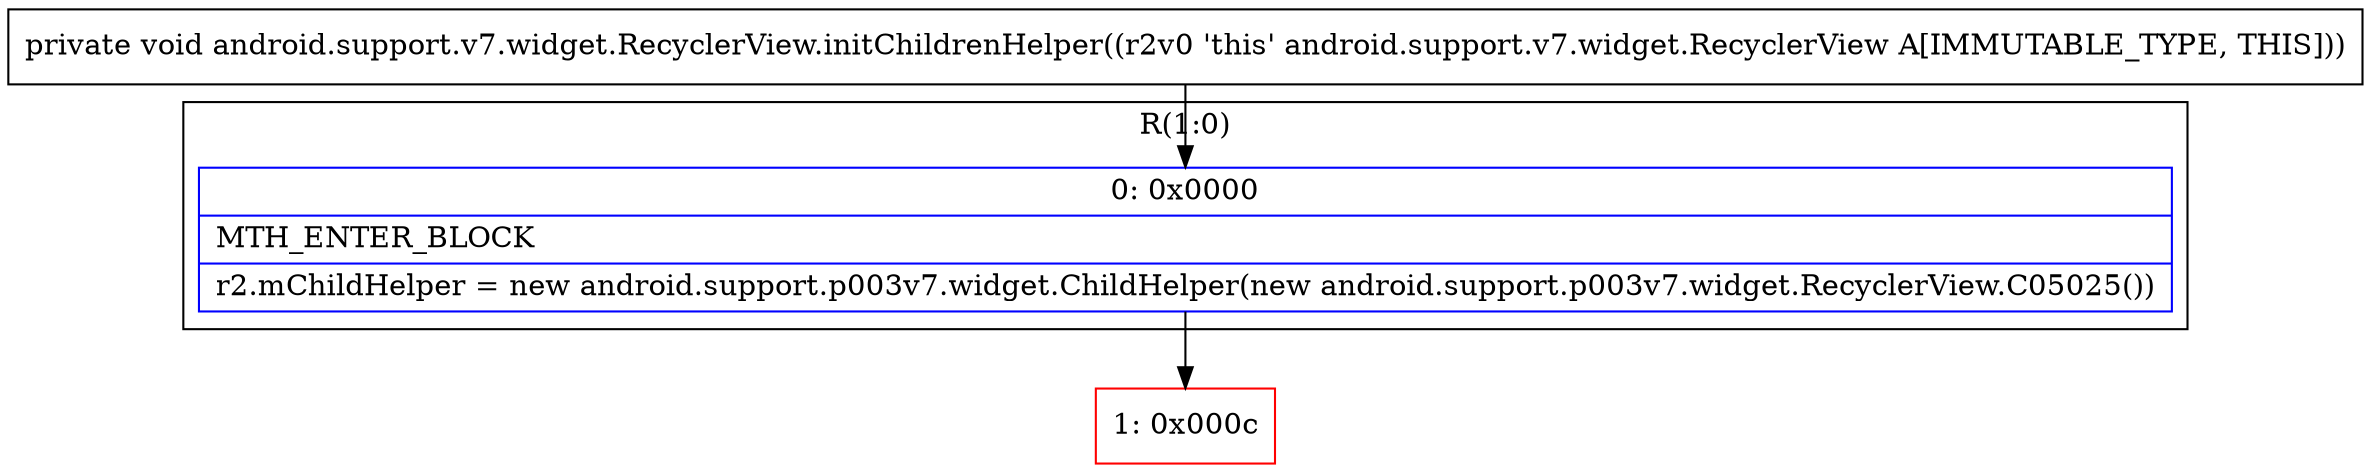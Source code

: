 digraph "CFG forandroid.support.v7.widget.RecyclerView.initChildrenHelper()V" {
subgraph cluster_Region_1947452011 {
label = "R(1:0)";
node [shape=record,color=blue];
Node_0 [shape=record,label="{0\:\ 0x0000|MTH_ENTER_BLOCK\l|r2.mChildHelper = new android.support.p003v7.widget.ChildHelper(new android.support.p003v7.widget.RecyclerView.C05025())\l}"];
}
Node_1 [shape=record,color=red,label="{1\:\ 0x000c}"];
MethodNode[shape=record,label="{private void android.support.v7.widget.RecyclerView.initChildrenHelper((r2v0 'this' android.support.v7.widget.RecyclerView A[IMMUTABLE_TYPE, THIS])) }"];
MethodNode -> Node_0;
Node_0 -> Node_1;
}

